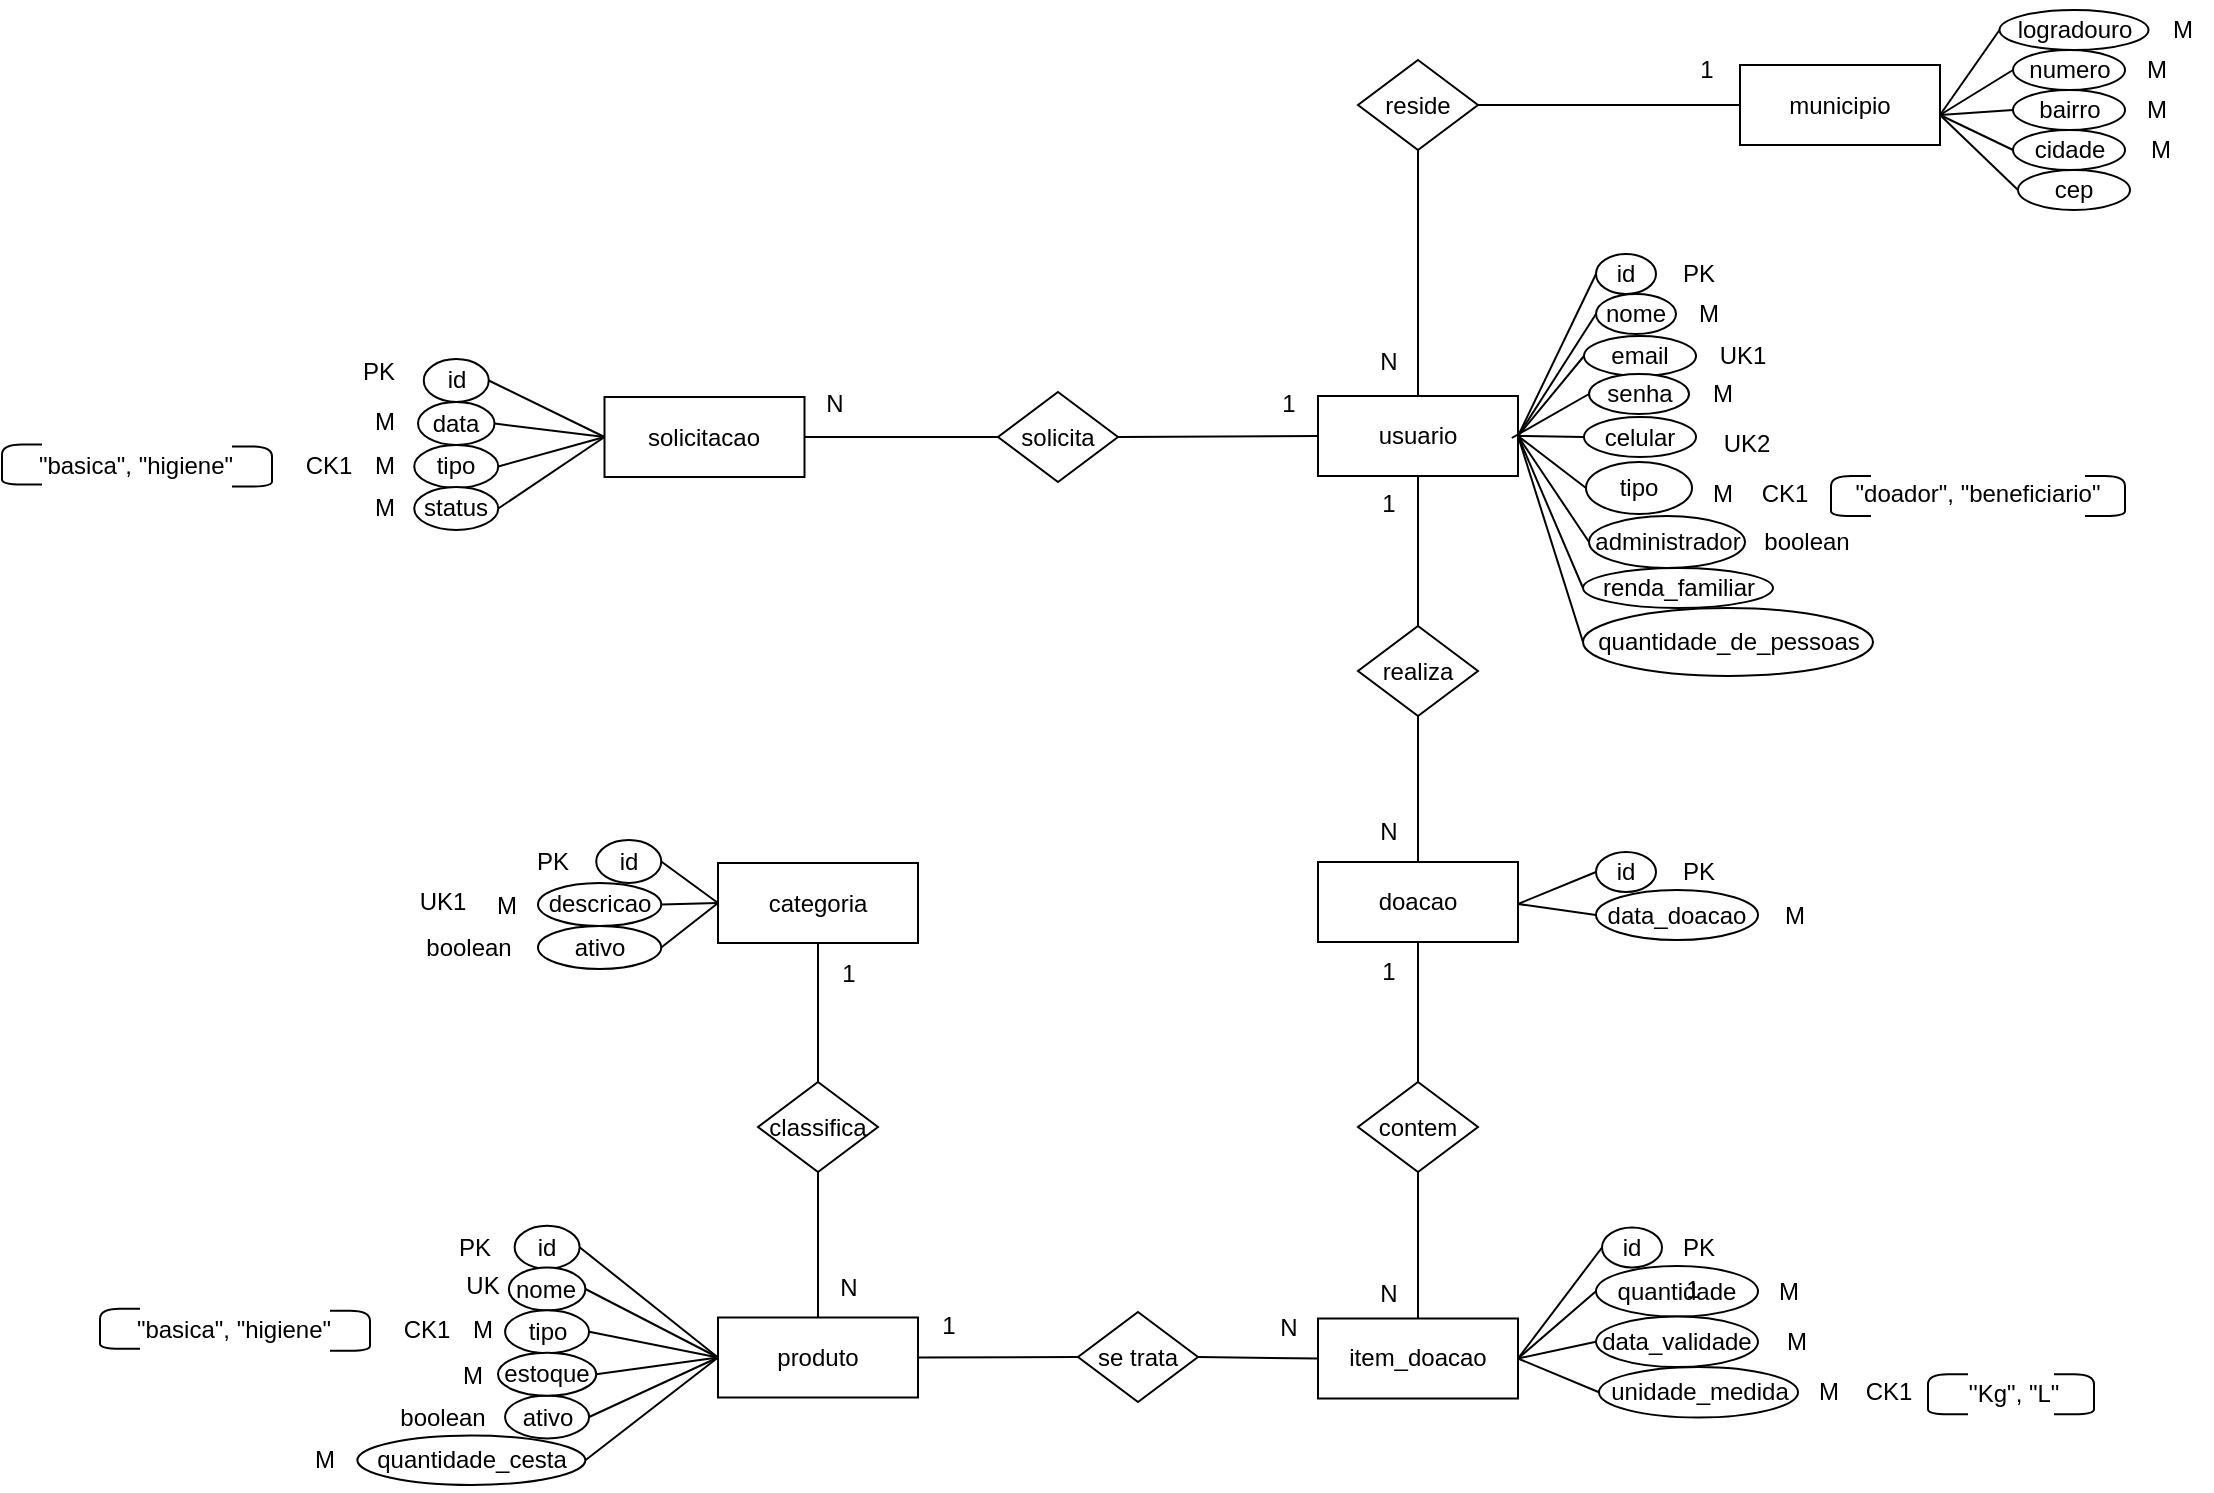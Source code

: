 <mxfile version="27.1.4">
  <diagram name="Página-1" id="-TL1NMIZaSytojk9BVu7">
    <mxGraphModel dx="1422" dy="301" grid="1" gridSize="10" guides="1" tooltips="1" connect="1" arrows="1" fold="1" page="1" pageScale="1" pageWidth="827" pageHeight="1169" math="0" shadow="0">
      <root>
        <mxCell id="0" />
        <mxCell id="1" parent="0" />
        <mxCell id="5oVBf1cUAItIXKi23fXI-2" value="usuario" style="whiteSpace=wrap;html=1;align=center;" parent="1" vertex="1">
          <mxGeometry x="520" y="410" width="100" height="40" as="geometry" />
        </mxCell>
        <mxCell id="5oVBf1cUAItIXKi23fXI-8" value="id" style="ellipse;whiteSpace=wrap;html=1;" parent="1" vertex="1">
          <mxGeometry x="659" y="339" width="30" height="20" as="geometry" />
        </mxCell>
        <mxCell id="5oVBf1cUAItIXKi23fXI-9" value="nome" style="ellipse;whiteSpace=wrap;html=1;" parent="1" vertex="1">
          <mxGeometry x="659" y="359" width="40" height="20" as="geometry" />
        </mxCell>
        <mxCell id="5oVBf1cUAItIXKi23fXI-10" value="" style="endArrow=none;html=1;rounded=0;entryX=0;entryY=0.5;entryDx=0;entryDy=0;exitX=1;exitY=0.5;exitDx=0;exitDy=0;" parent="1" source="5oVBf1cUAItIXKi23fXI-2" target="5oVBf1cUAItIXKi23fXI-8" edge="1">
          <mxGeometry relative="1" as="geometry">
            <mxPoint x="511.5" y="380" as="sourcePoint" />
            <mxPoint x="671.5" y="380" as="targetPoint" />
          </mxGeometry>
        </mxCell>
        <mxCell id="5oVBf1cUAItIXKi23fXI-11" value="" style="endArrow=none;html=1;rounded=0;entryX=0;entryY=0.5;entryDx=0;entryDy=0;exitX=1;exitY=0.5;exitDx=0;exitDy=0;" parent="1" source="5oVBf1cUAItIXKi23fXI-2" target="5oVBf1cUAItIXKi23fXI-9" edge="1">
          <mxGeometry relative="1" as="geometry">
            <mxPoint x="631.5" y="450" as="sourcePoint" />
            <mxPoint x="665.5" y="380" as="targetPoint" />
          </mxGeometry>
        </mxCell>
        <mxCell id="5oVBf1cUAItIXKi23fXI-13" value="" style="endArrow=none;html=1;rounded=0;exitX=1;exitY=0.5;exitDx=0;exitDy=0;entryX=0;entryY=0.5;entryDx=0;entryDy=0;" parent="1" source="5oVBf1cUAItIXKi23fXI-2" target="5oVBf1cUAItIXKi23fXI-23" edge="1">
          <mxGeometry relative="1" as="geometry">
            <mxPoint x="631.5" y="450" as="sourcePoint" />
            <mxPoint x="655" y="430" as="targetPoint" />
          </mxGeometry>
        </mxCell>
        <mxCell id="5oVBf1cUAItIXKi23fXI-14" value="renda_familiar" style="ellipse;whiteSpace=wrap;html=1;" parent="1" vertex="1">
          <mxGeometry x="652.5" y="496" width="95" height="20" as="geometry" />
        </mxCell>
        <mxCell id="5oVBf1cUAItIXKi23fXI-16" value="quantidade_de_pessoas" style="ellipse;whiteSpace=wrap;html=1;" parent="1" vertex="1">
          <mxGeometry x="652.5" y="516" width="145" height="34" as="geometry" />
        </mxCell>
        <mxCell id="5oVBf1cUAItIXKi23fXI-18" value="PK" style="text;html=1;align=center;verticalAlign=middle;resizable=0;points=[];autosize=1;strokeColor=none;fillColor=none;" parent="1" vertex="1">
          <mxGeometry x="690" y="334" width="40" height="30" as="geometry" />
        </mxCell>
        <mxCell id="5oVBf1cUAItIXKi23fXI-19" value="M" style="text;html=1;align=center;verticalAlign=middle;resizable=0;points=[];autosize=1;strokeColor=none;fillColor=none;" parent="1" vertex="1">
          <mxGeometry x="700" y="354" width="30" height="30" as="geometry" />
        </mxCell>
        <mxCell id="5oVBf1cUAItIXKi23fXI-22" value="logradouro" style="ellipse;whiteSpace=wrap;html=1;" parent="1" vertex="1">
          <mxGeometry x="860.75" y="217" width="74.5" height="20" as="geometry" />
        </mxCell>
        <mxCell id="5oVBf1cUAItIXKi23fXI-23" value="celular" style="ellipse;whiteSpace=wrap;html=1;" parent="1" vertex="1">
          <mxGeometry x="653" y="420.5" width="56" height="20" as="geometry" />
        </mxCell>
        <mxCell id="5oVBf1cUAItIXKi23fXI-24" value="email" style="ellipse;whiteSpace=wrap;html=1;" parent="1" vertex="1">
          <mxGeometry x="653" y="380" width="56" height="20" as="geometry" />
        </mxCell>
        <mxCell id="5oVBf1cUAItIXKi23fXI-25" value="" style="endArrow=none;html=1;rounded=0;entryX=0;entryY=0.5;entryDx=0;entryDy=0;exitX=1;exitY=0.5;exitDx=0;exitDy=0;" parent="1" source="5oVBf1cUAItIXKi23fXI-2" target="5oVBf1cUAItIXKi23fXI-24" edge="1">
          <mxGeometry relative="1" as="geometry">
            <mxPoint x="631.5" y="450" as="sourcePoint" />
            <mxPoint x="665.5" y="440" as="targetPoint" />
          </mxGeometry>
        </mxCell>
        <mxCell id="5oVBf1cUAItIXKi23fXI-26" value="M" style="text;html=1;align=center;verticalAlign=middle;resizable=0;points=[];autosize=1;strokeColor=none;fillColor=none;" parent="1" vertex="1">
          <mxGeometry x="937" y="212" width="30" height="30" as="geometry" />
        </mxCell>
        <mxCell id="5oVBf1cUAItIXKi23fXI-27" value="UK1" style="text;html=1;align=center;verticalAlign=middle;resizable=0;points=[];autosize=1;strokeColor=none;fillColor=none;" parent="1" vertex="1">
          <mxGeometry x="707" y="375" width="50" height="30" as="geometry" />
        </mxCell>
        <mxCell id="5oVBf1cUAItIXKi23fXI-28" value="UK2" style="text;html=1;align=center;verticalAlign=middle;resizable=0;points=[];autosize=1;strokeColor=none;fillColor=none;" parent="1" vertex="1">
          <mxGeometry x="708.5" y="419" width="50" height="30" as="geometry" />
        </mxCell>
        <mxCell id="sqWs2d-jU_t0MOG28o7J-1" value="numero" style="ellipse;whiteSpace=wrap;html=1;" parent="1" vertex="1">
          <mxGeometry x="867.5" y="237" width="56" height="20" as="geometry" />
        </mxCell>
        <mxCell id="sqWs2d-jU_t0MOG28o7J-2" value="bairro" style="ellipse;whiteSpace=wrap;html=1;" parent="1" vertex="1">
          <mxGeometry x="867.5" y="257" width="56" height="20" as="geometry" />
        </mxCell>
        <mxCell id="sqWs2d-jU_t0MOG28o7J-3" value="cidade" style="ellipse;whiteSpace=wrap;html=1;" parent="1" vertex="1">
          <mxGeometry x="867.5" y="277" width="56" height="20" as="geometry" />
        </mxCell>
        <mxCell id="sqWs2d-jU_t0MOG28o7J-4" value="M" style="text;html=1;align=center;verticalAlign=middle;resizable=0;points=[];autosize=1;strokeColor=none;fillColor=none;" parent="1" vertex="1">
          <mxGeometry x="923.5" y="232" width="30" height="30" as="geometry" />
        </mxCell>
        <mxCell id="sqWs2d-jU_t0MOG28o7J-5" value="M" style="text;html=1;align=center;verticalAlign=middle;resizable=0;points=[];autosize=1;strokeColor=none;fillColor=none;" parent="1" vertex="1">
          <mxGeometry x="923.5" y="252" width="30" height="30" as="geometry" />
        </mxCell>
        <mxCell id="sqWs2d-jU_t0MOG28o7J-7" value="reside" style="shape=rhombus;perimeter=rhombusPerimeter;whiteSpace=wrap;html=1;align=center;" parent="1" vertex="1">
          <mxGeometry x="540" y="242" width="60" height="45" as="geometry" />
        </mxCell>
        <mxCell id="sqWs2d-jU_t0MOG28o7J-8" value="" style="endArrow=none;html=1;rounded=0;exitX=0.5;exitY=0;exitDx=0;exitDy=0;entryX=0.5;entryY=1;entryDx=0;entryDy=0;" parent="1" source="5oVBf1cUAItIXKi23fXI-2" target="sqWs2d-jU_t0MOG28o7J-7" edge="1">
          <mxGeometry relative="1" as="geometry">
            <mxPoint x="565" y="369.75" as="sourcePoint" />
            <mxPoint x="565" y="331.75" as="targetPoint" />
          </mxGeometry>
        </mxCell>
        <mxCell id="sqWs2d-jU_t0MOG28o7J-9" value="N" style="text;html=1;align=center;verticalAlign=middle;resizable=0;points=[];autosize=1;strokeColor=none;fillColor=none;" parent="1" vertex="1">
          <mxGeometry x="540" y="378" width="30" height="30" as="geometry" />
        </mxCell>
        <mxCell id="sqWs2d-jU_t0MOG28o7J-10" value="" style="endArrow=none;html=1;rounded=0;exitX=0;exitY=0.5;exitDx=0;exitDy=0;entryX=1;entryY=0.5;entryDx=0;entryDy=0;" parent="1" source="sqWs2d-jU_t0MOG28o7J-11" target="sqWs2d-jU_t0MOG28o7J-7" edge="1">
          <mxGeometry relative="1" as="geometry">
            <mxPoint x="580" y="382" as="sourcePoint" />
            <mxPoint x="580" y="302" as="targetPoint" />
          </mxGeometry>
        </mxCell>
        <mxCell id="sqWs2d-jU_t0MOG28o7J-11" value="municipio" style="whiteSpace=wrap;html=1;align=center;" parent="1" vertex="1">
          <mxGeometry x="731" y="244.5" width="100" height="40" as="geometry" />
        </mxCell>
        <mxCell id="sqWs2d-jU_t0MOG28o7J-12" value="cep" style="ellipse;whiteSpace=wrap;html=1;" parent="1" vertex="1">
          <mxGeometry x="870" y="297" width="56" height="20" as="geometry" />
        </mxCell>
        <mxCell id="sqWs2d-jU_t0MOG28o7J-13" value="" style="endArrow=none;html=1;rounded=0;entryX=1;entryY=0.5;entryDx=0;entryDy=0;exitX=0;exitY=0.5;exitDx=0;exitDy=0;" parent="1" source="sqWs2d-jU_t0MOG28o7J-12" edge="1">
          <mxGeometry relative="1" as="geometry">
            <mxPoint x="800.5" y="397" as="sourcePoint" />
            <mxPoint x="831" y="269.5" as="targetPoint" />
          </mxGeometry>
        </mxCell>
        <mxCell id="sqWs2d-jU_t0MOG28o7J-14" value="" style="endArrow=none;html=1;rounded=0;entryX=0;entryY=0.5;entryDx=0;entryDy=0;exitX=1;exitY=0.5;exitDx=0;exitDy=0;" parent="1" target="sqWs2d-jU_t0MOG28o7J-3" edge="1">
          <mxGeometry relative="1" as="geometry">
            <mxPoint x="831" y="269.5" as="sourcePoint" />
            <mxPoint x="706" y="402" as="targetPoint" />
          </mxGeometry>
        </mxCell>
        <mxCell id="sqWs2d-jU_t0MOG28o7J-15" value="" style="endArrow=none;html=1;rounded=0;entryX=1;entryY=0.5;entryDx=0;entryDy=0;exitX=0;exitY=0.5;exitDx=0;exitDy=0;" parent="1" source="sqWs2d-jU_t0MOG28o7J-2" edge="1">
          <mxGeometry relative="1" as="geometry">
            <mxPoint x="830.5" y="397" as="sourcePoint" />
            <mxPoint x="831" y="269.5" as="targetPoint" />
          </mxGeometry>
        </mxCell>
        <mxCell id="sqWs2d-jU_t0MOG28o7J-16" value="" style="endArrow=none;html=1;rounded=0;entryX=0;entryY=0.5;entryDx=0;entryDy=0;exitX=1;exitY=0.5;exitDx=0;exitDy=0;" parent="1" target="sqWs2d-jU_t0MOG28o7J-1" edge="1">
          <mxGeometry relative="1" as="geometry">
            <mxPoint x="831" y="269.5" as="sourcePoint" />
            <mxPoint x="756" y="402" as="targetPoint" />
          </mxGeometry>
        </mxCell>
        <mxCell id="sqWs2d-jU_t0MOG28o7J-17" value="" style="endArrow=none;html=1;rounded=0;entryX=1;entryY=0.5;entryDx=0;entryDy=0;exitX=0;exitY=0.5;exitDx=0;exitDy=0;" parent="1" source="5oVBf1cUAItIXKi23fXI-22" edge="1">
          <mxGeometry relative="1" as="geometry">
            <mxPoint x="850.5" y="397" as="sourcePoint" />
            <mxPoint x="831" y="269.5" as="targetPoint" />
          </mxGeometry>
        </mxCell>
        <mxCell id="sqWs2d-jU_t0MOG28o7J-18" value="M" style="text;html=1;align=center;verticalAlign=middle;resizable=0;points=[];autosize=1;strokeColor=none;fillColor=none;" parent="1" vertex="1">
          <mxGeometry x="926" y="272" width="30" height="30" as="geometry" />
        </mxCell>
        <mxCell id="sqWs2d-jU_t0MOG28o7J-20" value="" style="endArrow=none;html=1;rounded=0;entryX=1;entryY=0.5;entryDx=0;entryDy=0;exitX=0;exitY=0.5;exitDx=0;exitDy=0;" parent="1" source="5oVBf1cUAItIXKi23fXI-14" target="5oVBf1cUAItIXKi23fXI-2" edge="1">
          <mxGeometry relative="1" as="geometry">
            <mxPoint x="690" y="485" as="sourcePoint" />
            <mxPoint x="729" y="425" as="targetPoint" />
          </mxGeometry>
        </mxCell>
        <mxCell id="sqWs2d-jU_t0MOG28o7J-21" value="" style="endArrow=none;html=1;rounded=0;entryX=1;entryY=0.5;entryDx=0;entryDy=0;exitX=0;exitY=0.5;exitDx=0;exitDy=0;" parent="1" source="5oVBf1cUAItIXKi23fXI-16" target="5oVBf1cUAItIXKi23fXI-2" edge="1">
          <mxGeometry relative="1" as="geometry">
            <mxPoint x="674" y="485" as="sourcePoint" />
            <mxPoint x="640" y="465" as="targetPoint" />
          </mxGeometry>
        </mxCell>
        <mxCell id="sqWs2d-jU_t0MOG28o7J-22" value="1" style="text;html=1;align=center;verticalAlign=middle;resizable=0;points=[];autosize=1;strokeColor=none;fillColor=none;" parent="1" vertex="1">
          <mxGeometry x="699" y="232" width="30" height="30" as="geometry" />
        </mxCell>
        <mxCell id="sqWs2d-jU_t0MOG28o7J-23" value="tipo" style="ellipse;whiteSpace=wrap;html=1;" parent="1" vertex="1">
          <mxGeometry x="654" y="443" width="53" height="26" as="geometry" />
        </mxCell>
        <mxCell id="sqWs2d-jU_t0MOG28o7J-25" value="M" style="text;html=1;align=center;verticalAlign=middle;resizable=0;points=[];autosize=1;strokeColor=none;fillColor=none;" parent="1" vertex="1">
          <mxGeometry x="706.75" y="444" width="30" height="30" as="geometry" />
        </mxCell>
        <mxCell id="sqWs2d-jU_t0MOG28o7J-26" value="CK1" style="text;html=1;align=center;verticalAlign=middle;resizable=0;points=[];autosize=1;strokeColor=none;fillColor=none;" parent="1" vertex="1">
          <mxGeometry x="727.5" y="444" width="50" height="30" as="geometry" />
        </mxCell>
        <mxCell id="sqWs2d-jU_t0MOG28o7J-27" value="&quot;doador&quot;, &quot;beneficiario&quot;" style="text;html=1;align=center;verticalAlign=middle;whiteSpace=wrap;rounded=0;" parent="1" vertex="1">
          <mxGeometry x="781.5" y="444" width="136" height="30" as="geometry" />
        </mxCell>
        <mxCell id="sqWs2d-jU_t0MOG28o7J-28" value="" style="shape=curlyBracket;whiteSpace=wrap;html=1;rounded=1;labelPosition=left;verticalLabelPosition=middle;align=right;verticalAlign=middle;size=0;" parent="1" vertex="1">
          <mxGeometry x="776.5" y="450" width="20" height="20" as="geometry" />
        </mxCell>
        <mxCell id="sqWs2d-jU_t0MOG28o7J-29" value="" style="shape=curlyBracket;whiteSpace=wrap;html=1;rounded=1;flipH=1;labelPosition=right;verticalLabelPosition=middle;align=left;verticalAlign=middle;size=0;" parent="1" vertex="1">
          <mxGeometry x="903.5" y="450" width="20" height="20" as="geometry" />
        </mxCell>
        <mxCell id="sqWs2d-jU_t0MOG28o7J-31" value="administrador" style="ellipse;whiteSpace=wrap;html=1;" parent="1" vertex="1">
          <mxGeometry x="655.5" y="470" width="78" height="26" as="geometry" />
        </mxCell>
        <mxCell id="sqWs2d-jU_t0MOG28o7J-32" value="boolean" style="text;html=1;align=center;verticalAlign=middle;resizable=0;points=[];autosize=1;strokeColor=none;fillColor=none;" parent="1" vertex="1">
          <mxGeometry x="728.5" y="468" width="70" height="30" as="geometry" />
        </mxCell>
        <mxCell id="sqWs2d-jU_t0MOG28o7J-33" value="" style="endArrow=none;html=1;rounded=0;exitX=1;exitY=0.5;exitDx=0;exitDy=0;entryX=0;entryY=0.5;entryDx=0;entryDy=0;" parent="1" source="5oVBf1cUAItIXKi23fXI-2" target="sqWs2d-jU_t0MOG28o7J-23" edge="1">
          <mxGeometry relative="1" as="geometry">
            <mxPoint x="640" y="436" as="sourcePoint" />
            <mxPoint x="679" y="415" as="targetPoint" />
          </mxGeometry>
        </mxCell>
        <mxCell id="sqWs2d-jU_t0MOG28o7J-34" value="" style="endArrow=none;html=1;rounded=0;exitX=1;exitY=0.5;exitDx=0;exitDy=0;entryX=0;entryY=0.5;entryDx=0;entryDy=0;" parent="1" source="5oVBf1cUAItIXKi23fXI-2" target="sqWs2d-jU_t0MOG28o7J-31" edge="1">
          <mxGeometry relative="1" as="geometry">
            <mxPoint x="620" y="466" as="sourcePoint" />
            <mxPoint x="659" y="445" as="targetPoint" />
          </mxGeometry>
        </mxCell>
        <mxCell id="sqWs2d-jU_t0MOG28o7J-36" value="doacao" style="whiteSpace=wrap;html=1;align=center;" parent="1" vertex="1">
          <mxGeometry x="520" y="643" width="100" height="40" as="geometry" />
        </mxCell>
        <mxCell id="sqWs2d-jU_t0MOG28o7J-37" value="PK" style="text;html=1;align=center;verticalAlign=middle;resizable=0;points=[];autosize=1;strokeColor=none;fillColor=none;" parent="1" vertex="1">
          <mxGeometry x="30" y="383" width="40" height="30" as="geometry" />
        </mxCell>
        <mxCell id="sqWs2d-jU_t0MOG28o7J-38" value="id" style="ellipse;whiteSpace=wrap;html=1;" parent="1" vertex="1">
          <mxGeometry x="72.87" y="391.5" width="32.5" height="21.5" as="geometry" />
        </mxCell>
        <mxCell id="sqWs2d-jU_t0MOG28o7J-39" value="" style="endArrow=none;html=1;rounded=0;exitX=0;exitY=0.5;exitDx=0;exitDy=0;entryX=1;entryY=0.5;entryDx=0;entryDy=0;" parent="1" source="sqWs2d-jU_t0MOG28o7J-41" target="sqWs2d-jU_t0MOG28o7J-40" edge="1">
          <mxGeometry relative="1" as="geometry">
            <mxPoint x="422" y="642" as="sourcePoint" />
            <mxPoint x="347" y="430" as="targetPoint" />
          </mxGeometry>
        </mxCell>
        <mxCell id="sqWs2d-jU_t0MOG28o7J-40" value="solicitacao" style="whiteSpace=wrap;html=1;align=center;" parent="1" vertex="1">
          <mxGeometry x="163.25" y="410.5" width="100" height="40" as="geometry" />
        </mxCell>
        <mxCell id="sqWs2d-jU_t0MOG28o7J-42" value="" style="endArrow=none;html=1;rounded=0;exitX=0;exitY=0.5;exitDx=0;exitDy=0;entryX=1;entryY=0.5;entryDx=0;entryDy=0;" parent="1" source="5oVBf1cUAItIXKi23fXI-2" target="sqWs2d-jU_t0MOG28o7J-41" edge="1">
          <mxGeometry relative="1" as="geometry">
            <mxPoint x="520" y="430" as="sourcePoint" />
            <mxPoint x="420" y="430" as="targetPoint" />
          </mxGeometry>
        </mxCell>
        <mxCell id="sqWs2d-jU_t0MOG28o7J-41" value="solicita" style="shape=rhombus;perimeter=rhombusPerimeter;whiteSpace=wrap;html=1;align=center;" parent="1" vertex="1">
          <mxGeometry x="360" y="408" width="60" height="45" as="geometry" />
        </mxCell>
        <mxCell id="sqWs2d-jU_t0MOG28o7J-43" value="N" style="text;html=1;align=center;verticalAlign=middle;resizable=0;points=[];autosize=1;strokeColor=none;fillColor=none;" parent="1" vertex="1">
          <mxGeometry x="263.25" y="399" width="30" height="30" as="geometry" />
        </mxCell>
        <mxCell id="sqWs2d-jU_t0MOG28o7J-44" value="1" style="text;html=1;align=center;verticalAlign=middle;resizable=0;points=[];autosize=1;strokeColor=none;fillColor=none;" parent="1" vertex="1">
          <mxGeometry x="490" y="399" width="30" height="30" as="geometry" />
        </mxCell>
        <mxCell id="sqWs2d-jU_t0MOG28o7J-45" value="data" style="ellipse;whiteSpace=wrap;html=1;" parent="1" vertex="1">
          <mxGeometry x="70" y="413" width="38.25" height="21.5" as="geometry" />
        </mxCell>
        <mxCell id="sqWs2d-jU_t0MOG28o7J-46" value="tipo" style="ellipse;whiteSpace=wrap;html=1;" parent="1" vertex="1">
          <mxGeometry x="68.12" y="434.5" width="42" height="21.5" as="geometry" />
        </mxCell>
        <mxCell id="sqWs2d-jU_t0MOG28o7J-47" value="status" style="ellipse;whiteSpace=wrap;html=1;" parent="1" vertex="1">
          <mxGeometry x="68.12" y="455.5" width="42" height="21.5" as="geometry" />
        </mxCell>
        <mxCell id="sqWs2d-jU_t0MOG28o7J-48" value="M" style="text;html=1;align=center;verticalAlign=middle;resizable=0;points=[];autosize=1;strokeColor=none;fillColor=none;" parent="1" vertex="1">
          <mxGeometry x="38" y="408" width="30" height="30" as="geometry" />
        </mxCell>
        <mxCell id="sqWs2d-jU_t0MOG28o7J-49" value="M" style="text;html=1;align=center;verticalAlign=middle;resizable=0;points=[];autosize=1;strokeColor=none;fillColor=none;" parent="1" vertex="1">
          <mxGeometry x="38.12" y="430.25" width="30" height="30" as="geometry" />
        </mxCell>
        <mxCell id="sqWs2d-jU_t0MOG28o7J-50" value="CK1" style="text;html=1;align=center;verticalAlign=middle;resizable=0;points=[];autosize=1;strokeColor=none;fillColor=none;" parent="1" vertex="1">
          <mxGeometry y="430.25" width="50" height="30" as="geometry" />
        </mxCell>
        <mxCell id="sqWs2d-jU_t0MOG28o7J-51" value="&quot;basica&quot;, &quot;higiene&quot;" style="text;html=1;align=center;verticalAlign=middle;whiteSpace=wrap;rounded=0;" parent="1" vertex="1">
          <mxGeometry x="-139" y="430.25" width="136" height="30" as="geometry" />
        </mxCell>
        <mxCell id="sqWs2d-jU_t0MOG28o7J-52" value="" style="shape=curlyBracket;whiteSpace=wrap;html=1;rounded=1;labelPosition=left;verticalLabelPosition=middle;align=right;verticalAlign=middle;size=0;" parent="1" vertex="1">
          <mxGeometry x="-138" y="434.25" width="20" height="20" as="geometry" />
        </mxCell>
        <mxCell id="sqWs2d-jU_t0MOG28o7J-53" value="" style="shape=curlyBracket;whiteSpace=wrap;html=1;rounded=1;flipH=1;labelPosition=right;verticalLabelPosition=middle;align=left;verticalAlign=middle;size=0;" parent="1" vertex="1">
          <mxGeometry x="-23" y="435.25" width="20" height="20" as="geometry" />
        </mxCell>
        <mxCell id="sqWs2d-jU_t0MOG28o7J-54" value="" style="endArrow=none;html=1;rounded=0;exitX=0;exitY=0.5;exitDx=0;exitDy=0;entryX=1;entryY=0.5;entryDx=0;entryDy=0;" parent="1" source="sqWs2d-jU_t0MOG28o7J-40" target="sqWs2d-jU_t0MOG28o7J-38" edge="1">
          <mxGeometry relative="1" as="geometry">
            <mxPoint x="414" y="435" as="sourcePoint" />
            <mxPoint x="320" y="435" as="targetPoint" />
          </mxGeometry>
        </mxCell>
        <mxCell id="sqWs2d-jU_t0MOG28o7J-55" value="" style="endArrow=none;html=1;rounded=0;exitX=1;exitY=0.5;exitDx=0;exitDy=0;entryX=0;entryY=0.5;entryDx=0;entryDy=0;" parent="1" source="sqWs2d-jU_t0MOG28o7J-47" target="sqWs2d-jU_t0MOG28o7J-40" edge="1">
          <mxGeometry relative="1" as="geometry">
            <mxPoint x="198" y="454" as="sourcePoint" />
            <mxPoint x="140" y="425" as="targetPoint" />
          </mxGeometry>
        </mxCell>
        <mxCell id="sqWs2d-jU_t0MOG28o7J-56" value="" style="endArrow=none;html=1;rounded=0;exitX=0;exitY=0.5;exitDx=0;exitDy=0;entryX=1;entryY=0.5;entryDx=0;entryDy=0;" parent="1" source="sqWs2d-jU_t0MOG28o7J-40" target="sqWs2d-jU_t0MOG28o7J-46" edge="1">
          <mxGeometry relative="1" as="geometry">
            <mxPoint x="208" y="474" as="sourcePoint" />
            <mxPoint x="150" y="445" as="targetPoint" />
          </mxGeometry>
        </mxCell>
        <mxCell id="sqWs2d-jU_t0MOG28o7J-57" value="" style="endArrow=none;html=1;rounded=0;exitX=0;exitY=0.5;exitDx=0;exitDy=0;entryX=1;entryY=0.5;entryDx=0;entryDy=0;" parent="1" source="sqWs2d-jU_t0MOG28o7J-40" target="sqWs2d-jU_t0MOG28o7J-45" edge="1">
          <mxGeometry relative="1" as="geometry">
            <mxPoint x="208" y="474" as="sourcePoint" />
            <mxPoint x="150" y="445" as="targetPoint" />
          </mxGeometry>
        </mxCell>
        <mxCell id="sqWs2d-jU_t0MOG28o7J-60" value="M" style="text;html=1;align=center;verticalAlign=middle;resizable=0;points=[];autosize=1;strokeColor=none;fillColor=none;" parent="1" vertex="1">
          <mxGeometry x="38" y="451.25" width="30" height="30" as="geometry" />
        </mxCell>
        <mxCell id="sqWs2d-jU_t0MOG28o7J-61" value="realiza" style="shape=rhombus;perimeter=rhombusPerimeter;whiteSpace=wrap;html=1;align=center;" parent="1" vertex="1">
          <mxGeometry x="540" y="525" width="60" height="45" as="geometry" />
        </mxCell>
        <mxCell id="sqWs2d-jU_t0MOG28o7J-62" value="" style="endArrow=none;html=1;rounded=0;exitX=0.5;exitY=0;exitDx=0;exitDy=0;entryX=0.5;entryY=1;entryDx=0;entryDy=0;" parent="1" source="sqWs2d-jU_t0MOG28o7J-61" target="5oVBf1cUAItIXKi23fXI-2" edge="1">
          <mxGeometry relative="1" as="geometry">
            <mxPoint x="593" y="445" as="sourcePoint" />
            <mxPoint x="490" y="446" as="targetPoint" />
          </mxGeometry>
        </mxCell>
        <mxCell id="sqWs2d-jU_t0MOG28o7J-63" value="" style="endArrow=none;html=1;rounded=0;exitX=0.5;exitY=0;exitDx=0;exitDy=0;entryX=0.5;entryY=1;entryDx=0;entryDy=0;" parent="1" source="sqWs2d-jU_t0MOG28o7J-36" target="sqWs2d-jU_t0MOG28o7J-61" edge="1">
          <mxGeometry relative="1" as="geometry">
            <mxPoint x="580" y="568" as="sourcePoint" />
            <mxPoint x="580" y="493" as="targetPoint" />
          </mxGeometry>
        </mxCell>
        <mxCell id="sqWs2d-jU_t0MOG28o7J-64" value="1" style="text;html=1;align=center;verticalAlign=middle;resizable=0;points=[];autosize=1;strokeColor=none;fillColor=none;" parent="1" vertex="1">
          <mxGeometry x="540" y="449" width="30" height="30" as="geometry" />
        </mxCell>
        <mxCell id="sqWs2d-jU_t0MOG28o7J-65" value="N" style="text;html=1;align=center;verticalAlign=middle;resizable=0;points=[];autosize=1;strokeColor=none;fillColor=none;" parent="1" vertex="1">
          <mxGeometry x="540" y="613" width="30" height="30" as="geometry" />
        </mxCell>
        <mxCell id="sqWs2d-jU_t0MOG28o7J-66" value="id" style="ellipse;whiteSpace=wrap;html=1;" parent="1" vertex="1">
          <mxGeometry x="659" y="638" width="30" height="20" as="geometry" />
        </mxCell>
        <mxCell id="sqWs2d-jU_t0MOG28o7J-67" value="PK" style="text;html=1;align=center;verticalAlign=middle;resizable=0;points=[];autosize=1;strokeColor=none;fillColor=none;" parent="1" vertex="1">
          <mxGeometry x="690" y="633" width="40" height="30" as="geometry" />
        </mxCell>
        <mxCell id="sqWs2d-jU_t0MOG28o7J-68" value="" style="endArrow=none;html=1;rounded=0;exitX=0;exitY=0.5;exitDx=0;exitDy=0;entryX=1;entryY=0.5;entryDx=0;entryDy=0;" parent="1" source="sqWs2d-jU_t0MOG28o7J-66" edge="1">
          <mxGeometry relative="1" as="geometry">
            <mxPoint x="570" y="689" as="sourcePoint" />
            <mxPoint x="620" y="664" as="targetPoint" />
          </mxGeometry>
        </mxCell>
        <mxCell id="sqWs2d-jU_t0MOG28o7J-69" value="data_doacao" style="ellipse;whiteSpace=wrap;html=1;" parent="1" vertex="1">
          <mxGeometry x="659" y="657" width="81" height="25" as="geometry" />
        </mxCell>
        <mxCell id="sqWs2d-jU_t0MOG28o7J-70" value="M" style="text;html=1;align=center;verticalAlign=middle;resizable=0;points=[];autosize=1;strokeColor=none;fillColor=none;" parent="1" vertex="1">
          <mxGeometry x="743.25" y="654.5" width="30" height="30" as="geometry" />
        </mxCell>
        <mxCell id="sqWs2d-jU_t0MOG28o7J-71" value="" style="endArrow=none;html=1;rounded=0;exitX=0;exitY=0.5;exitDx=0;exitDy=0;entryX=1;entryY=0.5;entryDx=0;entryDy=0;" parent="1" source="sqWs2d-jU_t0MOG28o7J-69" edge="1">
          <mxGeometry relative="1" as="geometry">
            <mxPoint x="699" y="654" as="sourcePoint" />
            <mxPoint x="620" y="664" as="targetPoint" />
          </mxGeometry>
        </mxCell>
        <mxCell id="sqWs2d-jU_t0MOG28o7J-72" value="contem" style="shape=rhombus;perimeter=rhombusPerimeter;whiteSpace=wrap;html=1;align=center;" parent="1" vertex="1">
          <mxGeometry x="540" y="753" width="60" height="45" as="geometry" />
        </mxCell>
        <mxCell id="sqWs2d-jU_t0MOG28o7J-73" value="" style="endArrow=none;html=1;rounded=0;exitX=0.5;exitY=0;exitDx=0;exitDy=0;entryX=0.5;entryY=1;entryDx=0;entryDy=0;" parent="1" source="sqWs2d-jU_t0MOG28o7J-72" target="sqWs2d-jU_t0MOG28o7J-36" edge="1">
          <mxGeometry relative="1" as="geometry">
            <mxPoint x="580" y="708" as="sourcePoint" />
            <mxPoint x="580" y="623" as="targetPoint" />
          </mxGeometry>
        </mxCell>
        <mxCell id="sqWs2d-jU_t0MOG28o7J-74" value="1" style="text;html=1;align=center;verticalAlign=middle;resizable=0;points=[];autosize=1;strokeColor=none;fillColor=none;" parent="1" vertex="1">
          <mxGeometry x="540" y="683" width="30" height="30" as="geometry" />
        </mxCell>
        <mxCell id="sqWs2d-jU_t0MOG28o7J-75" value="N" style="text;html=1;align=center;verticalAlign=middle;resizable=0;points=[];autosize=1;strokeColor=none;fillColor=none;" parent="1" vertex="1">
          <mxGeometry x="540" y="843.75" width="30" height="30" as="geometry" />
        </mxCell>
        <mxCell id="sqWs2d-jU_t0MOG28o7J-76" value="" style="endArrow=none;html=1;rounded=0;exitX=0.5;exitY=0;exitDx=0;exitDy=0;entryX=0.5;entryY=1;entryDx=0;entryDy=0;" parent="1" source="sqWs2d-jU_t0MOG28o7J-77" target="sqWs2d-jU_t0MOG28o7J-72" edge="1">
          <mxGeometry relative="1" as="geometry">
            <mxPoint x="570" y="870" as="sourcePoint" />
            <mxPoint x="570" y="800" as="targetPoint" />
          </mxGeometry>
        </mxCell>
        <mxCell id="sqWs2d-jU_t0MOG28o7J-77" value="item_doacao" style="whiteSpace=wrap;html=1;align=center;" parent="1" vertex="1">
          <mxGeometry x="520" y="871.25" width="100" height="40" as="geometry" />
        </mxCell>
        <mxCell id="sqWs2d-jU_t0MOG28o7J-78" value="id" style="ellipse;whiteSpace=wrap;html=1;" parent="1" vertex="1">
          <mxGeometry x="662" y="825.75" width="30" height="20" as="geometry" />
        </mxCell>
        <mxCell id="sqWs2d-jU_t0MOG28o7J-79" value="PK" style="text;html=1;align=center;verticalAlign=middle;resizable=0;points=[];autosize=1;strokeColor=none;fillColor=none;" parent="1" vertex="1">
          <mxGeometry x="690" y="820.75" width="40" height="30" as="geometry" />
        </mxCell>
        <mxCell id="sqWs2d-jU_t0MOG28o7J-80" value="" style="endArrow=none;html=1;rounded=0;exitX=0;exitY=0.5;exitDx=0;exitDy=0;entryX=1;entryY=0.5;entryDx=0;entryDy=0;" parent="1" source="sqWs2d-jU_t0MOG28o7J-78" target="sqWs2d-jU_t0MOG28o7J-77" edge="1">
          <mxGeometry relative="1" as="geometry">
            <mxPoint x="570" y="907.75" as="sourcePoint" />
            <mxPoint x="620" y="882.75" as="targetPoint" />
          </mxGeometry>
        </mxCell>
        <mxCell id="sqWs2d-jU_t0MOG28o7J-81" value="quantidade" style="ellipse;whiteSpace=wrap;html=1;" parent="1" vertex="1">
          <mxGeometry x="659" y="845" width="81" height="25.25" as="geometry" />
        </mxCell>
        <mxCell id="sqWs2d-jU_t0MOG28o7J-82" value="data_validade" style="ellipse;whiteSpace=wrap;html=1;" parent="1" vertex="1">
          <mxGeometry x="659" y="870.25" width="81" height="25.25" as="geometry" />
        </mxCell>
        <mxCell id="sqWs2d-jU_t0MOG28o7J-83" value="unidade_medida" style="ellipse;whiteSpace=wrap;html=1;" parent="1" vertex="1">
          <mxGeometry x="660.5" y="895.5" width="99.5" height="25.25" as="geometry" />
        </mxCell>
        <mxCell id="sqWs2d-jU_t0MOG28o7J-84" value="M" style="text;html=1;align=center;verticalAlign=middle;resizable=0;points=[];autosize=1;strokeColor=none;fillColor=none;" parent="1" vertex="1">
          <mxGeometry x="740" y="843.38" width="30" height="30" as="geometry" />
        </mxCell>
        <mxCell id="sqWs2d-jU_t0MOG28o7J-85" value="M" style="text;html=1;align=center;verticalAlign=middle;resizable=0;points=[];autosize=1;strokeColor=none;fillColor=none;" parent="1" vertex="1">
          <mxGeometry x="744" y="867.88" width="30" height="30" as="geometry" />
        </mxCell>
        <mxCell id="sqWs2d-jU_t0MOG28o7J-86" value="M" style="text;html=1;align=center;verticalAlign=middle;resizable=0;points=[];autosize=1;strokeColor=none;fillColor=none;" parent="1" vertex="1">
          <mxGeometry x="760" y="893.13" width="30" height="30" as="geometry" />
        </mxCell>
        <mxCell id="sqWs2d-jU_t0MOG28o7J-87" value="CK1" style="text;html=1;align=center;verticalAlign=middle;resizable=0;points=[];autosize=1;strokeColor=none;fillColor=none;" parent="1" vertex="1">
          <mxGeometry x="780" y="893.13" width="50" height="30" as="geometry" />
        </mxCell>
        <mxCell id="sqWs2d-jU_t0MOG28o7J-88" value="&#39;&#39;Kg&quot;, &quot;L&quot;" style="text;html=1;align=center;verticalAlign=middle;whiteSpace=wrap;rounded=0;" parent="1" vertex="1">
          <mxGeometry x="840" y="894.13" width="56" height="30" as="geometry" />
        </mxCell>
        <mxCell id="sqWs2d-jU_t0MOG28o7J-89" value="" style="shape=curlyBracket;whiteSpace=wrap;html=1;rounded=1;labelPosition=left;verticalLabelPosition=middle;align=right;verticalAlign=middle;size=0;" parent="1" vertex="1">
          <mxGeometry x="825" y="899.13" width="20" height="20" as="geometry" />
        </mxCell>
        <mxCell id="sqWs2d-jU_t0MOG28o7J-90" value="" style="shape=curlyBracket;whiteSpace=wrap;html=1;rounded=1;flipH=1;labelPosition=right;verticalLabelPosition=middle;align=left;verticalAlign=middle;size=0;" parent="1" vertex="1">
          <mxGeometry x="888" y="899.13" width="20" height="20" as="geometry" />
        </mxCell>
        <mxCell id="sqWs2d-jU_t0MOG28o7J-91" value="" style="endArrow=none;html=1;rounded=0;exitX=1;exitY=0.5;exitDx=0;exitDy=0;entryX=0;entryY=0.5;entryDx=0;entryDy=0;" parent="1" source="sqWs2d-jU_t0MOG28o7J-92" target="sqWs2d-jU_t0MOG28o7J-77" edge="1">
          <mxGeometry relative="1" as="geometry">
            <mxPoint x="570" y="973" as="sourcePoint" />
            <mxPoint x="510" y="903" as="targetPoint" />
          </mxGeometry>
        </mxCell>
        <mxCell id="sqWs2d-jU_t0MOG28o7J-92" value="se trata" style="shape=rhombus;perimeter=rhombusPerimeter;whiteSpace=wrap;html=1;align=center;" parent="1" vertex="1">
          <mxGeometry x="400" y="868" width="60" height="45" as="geometry" />
        </mxCell>
        <mxCell id="sqWs2d-jU_t0MOG28o7J-94" value="N" style="text;html=1;align=center;verticalAlign=middle;resizable=0;points=[];autosize=1;strokeColor=none;fillColor=none;" parent="1" vertex="1">
          <mxGeometry x="490" y="861" width="30" height="30" as="geometry" />
        </mxCell>
        <mxCell id="sqWs2d-jU_t0MOG28o7J-95" value="" style="endArrow=none;html=1;rounded=0;exitX=0;exitY=0.5;exitDx=0;exitDy=0;entryX=1;entryY=0.5;entryDx=0;entryDy=0;" parent="1" source="sqWs2d-jU_t0MOG28o7J-81" target="sqWs2d-jU_t0MOG28o7J-77" edge="1">
          <mxGeometry relative="1" as="geometry">
            <mxPoint x="669" y="883" as="sourcePoint" />
            <mxPoint x="630" y="916" as="targetPoint" />
          </mxGeometry>
        </mxCell>
        <mxCell id="sqWs2d-jU_t0MOG28o7J-96" value="" style="endArrow=none;html=1;rounded=0;exitX=0;exitY=0.5;exitDx=0;exitDy=0;entryX=1;entryY=0.5;entryDx=0;entryDy=0;" parent="1" source="sqWs2d-jU_t0MOG28o7J-82" target="sqWs2d-jU_t0MOG28o7J-77" edge="1">
          <mxGeometry relative="1" as="geometry">
            <mxPoint x="679" y="913" as="sourcePoint" />
            <mxPoint x="640" y="946" as="targetPoint" />
          </mxGeometry>
        </mxCell>
        <mxCell id="sqWs2d-jU_t0MOG28o7J-97" value="" style="endArrow=none;html=1;rounded=0;exitX=0;exitY=0.5;exitDx=0;exitDy=0;entryX=1;entryY=0.5;entryDx=0;entryDy=0;" parent="1" source="sqWs2d-jU_t0MOG28o7J-83" target="sqWs2d-jU_t0MOG28o7J-77" edge="1">
          <mxGeometry relative="1" as="geometry">
            <mxPoint x="679" y="923" as="sourcePoint" />
            <mxPoint x="640" y="956" as="targetPoint" />
          </mxGeometry>
        </mxCell>
        <mxCell id="sqWs2d-jU_t0MOG28o7J-98" value="produto" style="whiteSpace=wrap;html=1;align=center;" parent="1" vertex="1">
          <mxGeometry x="220" y="870.75" width="100" height="40" as="geometry" />
        </mxCell>
        <mxCell id="sqWs2d-jU_t0MOG28o7J-99" value="1" style="text;html=1;align=center;verticalAlign=middle;resizable=0;points=[];autosize=1;strokeColor=none;fillColor=none;" parent="1" vertex="1">
          <mxGeometry x="320" y="860" width="30" height="30" as="geometry" />
        </mxCell>
        <mxCell id="sqWs2d-jU_t0MOG28o7J-100" value="" style="endArrow=none;html=1;rounded=0;entryX=0;entryY=0.5;entryDx=0;entryDy=0;exitX=1;exitY=0.5;exitDx=0;exitDy=0;" parent="1" source="sqWs2d-jU_t0MOG28o7J-98" target="sqWs2d-jU_t0MOG28o7J-92" edge="1">
          <mxGeometry relative="1" as="geometry">
            <mxPoint x="580" y="1062" as="sourcePoint" />
            <mxPoint x="580" y="993" as="targetPoint" />
          </mxGeometry>
        </mxCell>
        <mxCell id="sqWs2d-jU_t0MOG28o7J-129" value="PK" style="text;html=1;align=center;verticalAlign=middle;resizable=0;points=[];autosize=1;strokeColor=none;fillColor=none;" parent="1" vertex="1">
          <mxGeometry x="78.31" y="820.75" width="40" height="30" as="geometry" />
        </mxCell>
        <mxCell id="sqWs2d-jU_t0MOG28o7J-130" value="id" style="ellipse;whiteSpace=wrap;html=1;" parent="1" vertex="1">
          <mxGeometry x="118.31" y="824.88" width="32.5" height="21.5" as="geometry" />
        </mxCell>
        <mxCell id="sqWs2d-jU_t0MOG28o7J-131" value="nome" style="ellipse;whiteSpace=wrap;html=1;" parent="1" vertex="1">
          <mxGeometry x="115.44" y="845.75" width="38.25" height="21.5" as="geometry" />
        </mxCell>
        <mxCell id="sqWs2d-jU_t0MOG28o7J-132" value="tipo" style="ellipse;whiteSpace=wrap;html=1;" parent="1" vertex="1">
          <mxGeometry x="113.56" y="867.13" width="42" height="21.5" as="geometry" />
        </mxCell>
        <mxCell id="sqWs2d-jU_t0MOG28o7J-133" value="ativo" style="ellipse;whiteSpace=wrap;html=1;" parent="1" vertex="1">
          <mxGeometry x="113.56" y="909.75" width="42" height="21.5" as="geometry" />
        </mxCell>
        <mxCell id="sqWs2d-jU_t0MOG28o7J-134" value="UK" style="text;html=1;align=center;verticalAlign=middle;resizable=0;points=[];autosize=1;strokeColor=none;fillColor=none;" parent="1" vertex="1">
          <mxGeometry x="82" y="840.13" width="40" height="30" as="geometry" />
        </mxCell>
        <mxCell id="sqWs2d-jU_t0MOG28o7J-135" value="M" style="text;html=1;align=center;verticalAlign=middle;resizable=0;points=[];autosize=1;strokeColor=none;fillColor=none;" parent="1" vertex="1">
          <mxGeometry x="87.12" y="862.38" width="30" height="30" as="geometry" />
        </mxCell>
        <mxCell id="sqWs2d-jU_t0MOG28o7J-136" value="CK1" style="text;html=1;align=center;verticalAlign=middle;resizable=0;points=[];autosize=1;strokeColor=none;fillColor=none;" parent="1" vertex="1">
          <mxGeometry x="49" y="862.38" width="50" height="30" as="geometry" />
        </mxCell>
        <mxCell id="sqWs2d-jU_t0MOG28o7J-137" value="&quot;basica&quot;, &quot;higiene&quot;" style="text;html=1;align=center;verticalAlign=middle;whiteSpace=wrap;rounded=0;" parent="1" vertex="1">
          <mxGeometry x="-90" y="862.38" width="136" height="30" as="geometry" />
        </mxCell>
        <mxCell id="sqWs2d-jU_t0MOG28o7J-138" value="" style="shape=curlyBracket;whiteSpace=wrap;html=1;rounded=1;labelPosition=left;verticalLabelPosition=middle;align=right;verticalAlign=middle;size=0;" parent="1" vertex="1">
          <mxGeometry x="-89" y="866.38" width="20" height="20" as="geometry" />
        </mxCell>
        <mxCell id="sqWs2d-jU_t0MOG28o7J-139" value="" style="shape=curlyBracket;whiteSpace=wrap;html=1;rounded=1;flipH=1;labelPosition=right;verticalLabelPosition=middle;align=left;verticalAlign=middle;size=0;" parent="1" vertex="1">
          <mxGeometry x="26" y="867.38" width="20" height="20" as="geometry" />
        </mxCell>
        <mxCell id="sqWs2d-jU_t0MOG28o7J-140" value="" style="endArrow=none;html=1;rounded=0;exitX=0;exitY=0.5;exitDx=0;exitDy=0;entryX=1;entryY=0.5;entryDx=0;entryDy=0;" parent="1" source="sqWs2d-jU_t0MOG28o7J-98" target="sqWs2d-jU_t0MOG28o7J-130" edge="1">
          <mxGeometry relative="1" as="geometry">
            <mxPoint x="212" y="890.13" as="sourcePoint" />
            <mxPoint x="369" y="894.13" as="targetPoint" />
          </mxGeometry>
        </mxCell>
        <mxCell id="sqWs2d-jU_t0MOG28o7J-141" value="" style="endArrow=none;html=1;rounded=0;exitX=1;exitY=0.5;exitDx=0;exitDy=0;entryX=0;entryY=0.5;entryDx=0;entryDy=0;" parent="1" source="sqWs2d-jU_t0MOG28o7J-133" target="sqWs2d-jU_t0MOG28o7J-98" edge="1">
          <mxGeometry relative="1" as="geometry">
            <mxPoint x="247" y="913.13" as="sourcePoint" />
            <mxPoint x="212" y="890.13" as="targetPoint" />
          </mxGeometry>
        </mxCell>
        <mxCell id="sqWs2d-jU_t0MOG28o7J-142" value="" style="endArrow=none;html=1;rounded=0;exitX=0;exitY=0.5;exitDx=0;exitDy=0;entryX=1;entryY=0.5;entryDx=0;entryDy=0;" parent="1" source="sqWs2d-jU_t0MOG28o7J-98" target="sqWs2d-jU_t0MOG28o7J-132" edge="1">
          <mxGeometry relative="1" as="geometry">
            <mxPoint x="212" y="890.13" as="sourcePoint" />
            <mxPoint x="199" y="904.13" as="targetPoint" />
          </mxGeometry>
        </mxCell>
        <mxCell id="sqWs2d-jU_t0MOG28o7J-143" value="" style="endArrow=none;html=1;rounded=0;exitX=0;exitY=0.5;exitDx=0;exitDy=0;entryX=1;entryY=0.5;entryDx=0;entryDy=0;" parent="1" source="sqWs2d-jU_t0MOG28o7J-98" target="sqWs2d-jU_t0MOG28o7J-131" edge="1">
          <mxGeometry relative="1" as="geometry">
            <mxPoint x="212" y="890.13" as="sourcePoint" />
            <mxPoint x="199" y="904.13" as="targetPoint" />
          </mxGeometry>
        </mxCell>
        <mxCell id="sqWs2d-jU_t0MOG28o7J-144" value="boolean" style="text;html=1;align=center;verticalAlign=middle;resizable=0;points=[];autosize=1;strokeColor=none;fillColor=none;" parent="1" vertex="1">
          <mxGeometry x="47.12" y="905.63" width="70" height="30" as="geometry" />
        </mxCell>
        <mxCell id="sqWs2d-jU_t0MOG28o7J-145" value="estoque" style="ellipse;whiteSpace=wrap;html=1;" parent="1" vertex="1">
          <mxGeometry x="109.99" y="888.38" width="49.13" height="21.5" as="geometry" />
        </mxCell>
        <mxCell id="sqWs2d-jU_t0MOG28o7J-146" value="" style="endArrow=none;html=1;rounded=0;exitX=0;exitY=0.5;exitDx=0;exitDy=0;entryX=1;entryY=0.5;entryDx=0;entryDy=0;" parent="1" source="sqWs2d-jU_t0MOG28o7J-98" target="sqWs2d-jU_t0MOG28o7J-145" edge="1">
          <mxGeometry relative="1" as="geometry">
            <mxPoint x="241" y="913" as="sourcePoint" />
            <mxPoint x="180" y="926" as="targetPoint" />
          </mxGeometry>
        </mxCell>
        <mxCell id="sqWs2d-jU_t0MOG28o7J-147" value="M" style="text;html=1;align=center;verticalAlign=middle;resizable=0;points=[];autosize=1;strokeColor=none;fillColor=none;" parent="1" vertex="1">
          <mxGeometry x="82" y="885.25" width="30" height="30" as="geometry" />
        </mxCell>
        <mxCell id="sqWs2d-jU_t0MOG28o7J-148" value="quantidade_cesta" style="ellipse;whiteSpace=wrap;html=1;" parent="1" vertex="1">
          <mxGeometry x="39.69" y="929.75" width="114" height="24.75" as="geometry" />
        </mxCell>
        <mxCell id="sqWs2d-jU_t0MOG28o7J-149" value="M" style="text;html=1;align=center;verticalAlign=middle;resizable=0;points=[];autosize=1;strokeColor=none;fillColor=none;" parent="1" vertex="1">
          <mxGeometry x="8" y="927.13" width="30" height="30" as="geometry" />
        </mxCell>
        <mxCell id="sqWs2d-jU_t0MOG28o7J-150" value="" style="endArrow=none;html=1;rounded=0;exitX=1;exitY=0.5;exitDx=0;exitDy=0;entryX=0;entryY=0.5;entryDx=0;entryDy=0;" parent="1" source="sqWs2d-jU_t0MOG28o7J-148" target="sqWs2d-jU_t0MOG28o7J-98" edge="1">
          <mxGeometry relative="1" as="geometry">
            <mxPoint x="200" y="980" as="sourcePoint" />
            <mxPoint x="264" y="923" as="targetPoint" />
          </mxGeometry>
        </mxCell>
        <mxCell id="sqWs2d-jU_t0MOG28o7J-151" value="categoria" style="whiteSpace=wrap;html=1;align=center;" parent="1" vertex="1">
          <mxGeometry x="220" y="643.5" width="100" height="40" as="geometry" />
        </mxCell>
        <mxCell id="sqWs2d-jU_t0MOG28o7J-152" value="classifica" style="shape=rhombus;perimeter=rhombusPerimeter;whiteSpace=wrap;html=1;align=center;" parent="1" vertex="1">
          <mxGeometry x="240" y="753" width="60" height="45" as="geometry" />
        </mxCell>
        <mxCell id="sqWs2d-jU_t0MOG28o7J-153" value="" style="endArrow=none;html=1;rounded=0;entryX=0.5;entryY=1;entryDx=0;entryDy=0;exitX=0.5;exitY=0;exitDx=0;exitDy=0;" parent="1" source="sqWs2d-jU_t0MOG28o7J-98" target="sqWs2d-jU_t0MOG28o7J-152" edge="1">
          <mxGeometry relative="1" as="geometry">
            <mxPoint x="370" y="893" as="sourcePoint" />
            <mxPoint x="450" y="893" as="targetPoint" />
          </mxGeometry>
        </mxCell>
        <mxCell id="sqWs2d-jU_t0MOG28o7J-154" value="" style="endArrow=none;html=1;rounded=0;entryX=0.5;entryY=0;entryDx=0;entryDy=0;exitX=0.5;exitY=1;exitDx=0;exitDy=0;" parent="1" source="sqWs2d-jU_t0MOG28o7J-151" target="sqWs2d-jU_t0MOG28o7J-152" edge="1">
          <mxGeometry relative="1" as="geometry">
            <mxPoint x="280" y="773" as="sourcePoint" />
            <mxPoint x="360" y="773" as="targetPoint" />
          </mxGeometry>
        </mxCell>
        <mxCell id="sqWs2d-jU_t0MOG28o7J-155" value="N" style="text;html=1;align=center;verticalAlign=middle;resizable=0;points=[];autosize=1;strokeColor=none;fillColor=none;" parent="1" vertex="1">
          <mxGeometry x="270" y="840.75" width="30" height="30" as="geometry" />
        </mxCell>
        <mxCell id="sqWs2d-jU_t0MOG28o7J-156" value="1" style="text;html=1;align=center;verticalAlign=middle;resizable=0;points=[];autosize=1;strokeColor=none;fillColor=none;" parent="1" vertex="1">
          <mxGeometry x="692" y="841.5" width="30" height="30" as="geometry" />
        </mxCell>
        <mxCell id="sqWs2d-jU_t0MOG28o7J-158" value="id" style="ellipse;whiteSpace=wrap;html=1;" parent="1" vertex="1">
          <mxGeometry x="159.12" y="632" width="32.5" height="21.5" as="geometry" />
        </mxCell>
        <mxCell id="sqWs2d-jU_t0MOG28o7J-159" value="PK" style="text;html=1;align=center;verticalAlign=middle;resizable=0;points=[];autosize=1;strokeColor=none;fillColor=none;" parent="1" vertex="1">
          <mxGeometry x="117.12" y="627.75" width="40" height="30" as="geometry" />
        </mxCell>
        <mxCell id="sqWs2d-jU_t0MOG28o7J-160" value="descricao" style="ellipse;whiteSpace=wrap;html=1;" parent="1" vertex="1">
          <mxGeometry x="130" y="653.5" width="61.62" height="21.5" as="geometry" />
        </mxCell>
        <mxCell id="sqWs2d-jU_t0MOG28o7J-161" value="ativo" style="ellipse;whiteSpace=wrap;html=1;" parent="1" vertex="1">
          <mxGeometry x="130" y="675" width="61.62" height="21.5" as="geometry" />
        </mxCell>
        <mxCell id="sqWs2d-jU_t0MOG28o7J-162" value="boolean" style="text;html=1;align=center;verticalAlign=middle;resizable=0;points=[];autosize=1;strokeColor=none;fillColor=none;" parent="1" vertex="1">
          <mxGeometry x="60" y="670.75" width="70" height="30" as="geometry" />
        </mxCell>
        <mxCell id="sqWs2d-jU_t0MOG28o7J-163" value="M" style="text;html=1;align=center;verticalAlign=middle;resizable=0;points=[];autosize=1;strokeColor=none;fillColor=none;" parent="1" vertex="1">
          <mxGeometry x="99" y="649.5" width="30" height="30" as="geometry" />
        </mxCell>
        <mxCell id="sqWs2d-jU_t0MOG28o7J-164" value="" style="endArrow=none;html=1;rounded=0;exitX=0;exitY=0.5;exitDx=0;exitDy=0;entryX=1;entryY=0.5;entryDx=0;entryDy=0;" parent="1" source="sqWs2d-jU_t0MOG28o7J-151" target="sqWs2d-jU_t0MOG28o7J-161" edge="1">
          <mxGeometry relative="1" as="geometry">
            <mxPoint x="239" y="898" as="sourcePoint" />
            <mxPoint x="170" y="843" as="targetPoint" />
          </mxGeometry>
        </mxCell>
        <mxCell id="sqWs2d-jU_t0MOG28o7J-165" value="" style="endArrow=none;html=1;rounded=0;exitX=0;exitY=0.5;exitDx=0;exitDy=0;entryX=1;entryY=0.5;entryDx=0;entryDy=0;" parent="1" source="sqWs2d-jU_t0MOG28o7J-151" target="sqWs2d-jU_t0MOG28o7J-160" edge="1">
          <mxGeometry relative="1" as="geometry">
            <mxPoint x="238" y="683" as="sourcePoint" />
            <mxPoint x="210" y="699" as="targetPoint" />
          </mxGeometry>
        </mxCell>
        <mxCell id="sqWs2d-jU_t0MOG28o7J-166" value="" style="endArrow=none;html=1;rounded=0;exitX=0;exitY=0.5;exitDx=0;exitDy=0;entryX=1;entryY=0.5;entryDx=0;entryDy=0;" parent="1" source="sqWs2d-jU_t0MOG28o7J-151" target="sqWs2d-jU_t0MOG28o7J-158" edge="1">
          <mxGeometry relative="1" as="geometry">
            <mxPoint x="238" y="673" as="sourcePoint" />
            <mxPoint x="210" y="689" as="targetPoint" />
          </mxGeometry>
        </mxCell>
        <mxCell id="sqWs2d-jU_t0MOG28o7J-167" value="UK1" style="text;html=1;align=center;verticalAlign=middle;resizable=0;points=[];autosize=1;strokeColor=none;fillColor=none;" parent="1" vertex="1">
          <mxGeometry x="57.12" y="648" width="50" height="30" as="geometry" />
        </mxCell>
        <mxCell id="sqWs2d-jU_t0MOG28o7J-168" value="1" style="text;html=1;align=center;verticalAlign=middle;resizable=0;points=[];autosize=1;strokeColor=none;fillColor=none;" parent="1" vertex="1">
          <mxGeometry x="270" y="683.5" width="30" height="30" as="geometry" />
        </mxCell>
        <mxCell id="DKAqOE6WLkMjATg0xqJ4-1" value="senha" style="ellipse;whiteSpace=wrap;html=1;" vertex="1" parent="1">
          <mxGeometry x="655.5" y="399" width="50" height="20" as="geometry" />
        </mxCell>
        <mxCell id="DKAqOE6WLkMjATg0xqJ4-2" value="" style="endArrow=none;html=1;rounded=0;entryX=0;entryY=0.5;entryDx=0;entryDy=0;exitX=0.969;exitY=0.525;exitDx=0;exitDy=0;exitPerimeter=0;" edge="1" parent="1" target="DKAqOE6WLkMjATg0xqJ4-1" source="5oVBf1cUAItIXKi23fXI-2">
          <mxGeometry relative="1" as="geometry">
            <mxPoint x="601" y="419" as="sourcePoint" />
            <mxPoint x="666.5" y="400" as="targetPoint" />
          </mxGeometry>
        </mxCell>
        <mxCell id="DKAqOE6WLkMjATg0xqJ4-3" value="M" style="text;html=1;align=center;verticalAlign=middle;resizable=0;points=[];autosize=1;strokeColor=none;fillColor=none;" vertex="1" parent="1">
          <mxGeometry x="707" y="394" width="30" height="30" as="geometry" />
        </mxCell>
      </root>
    </mxGraphModel>
  </diagram>
</mxfile>
